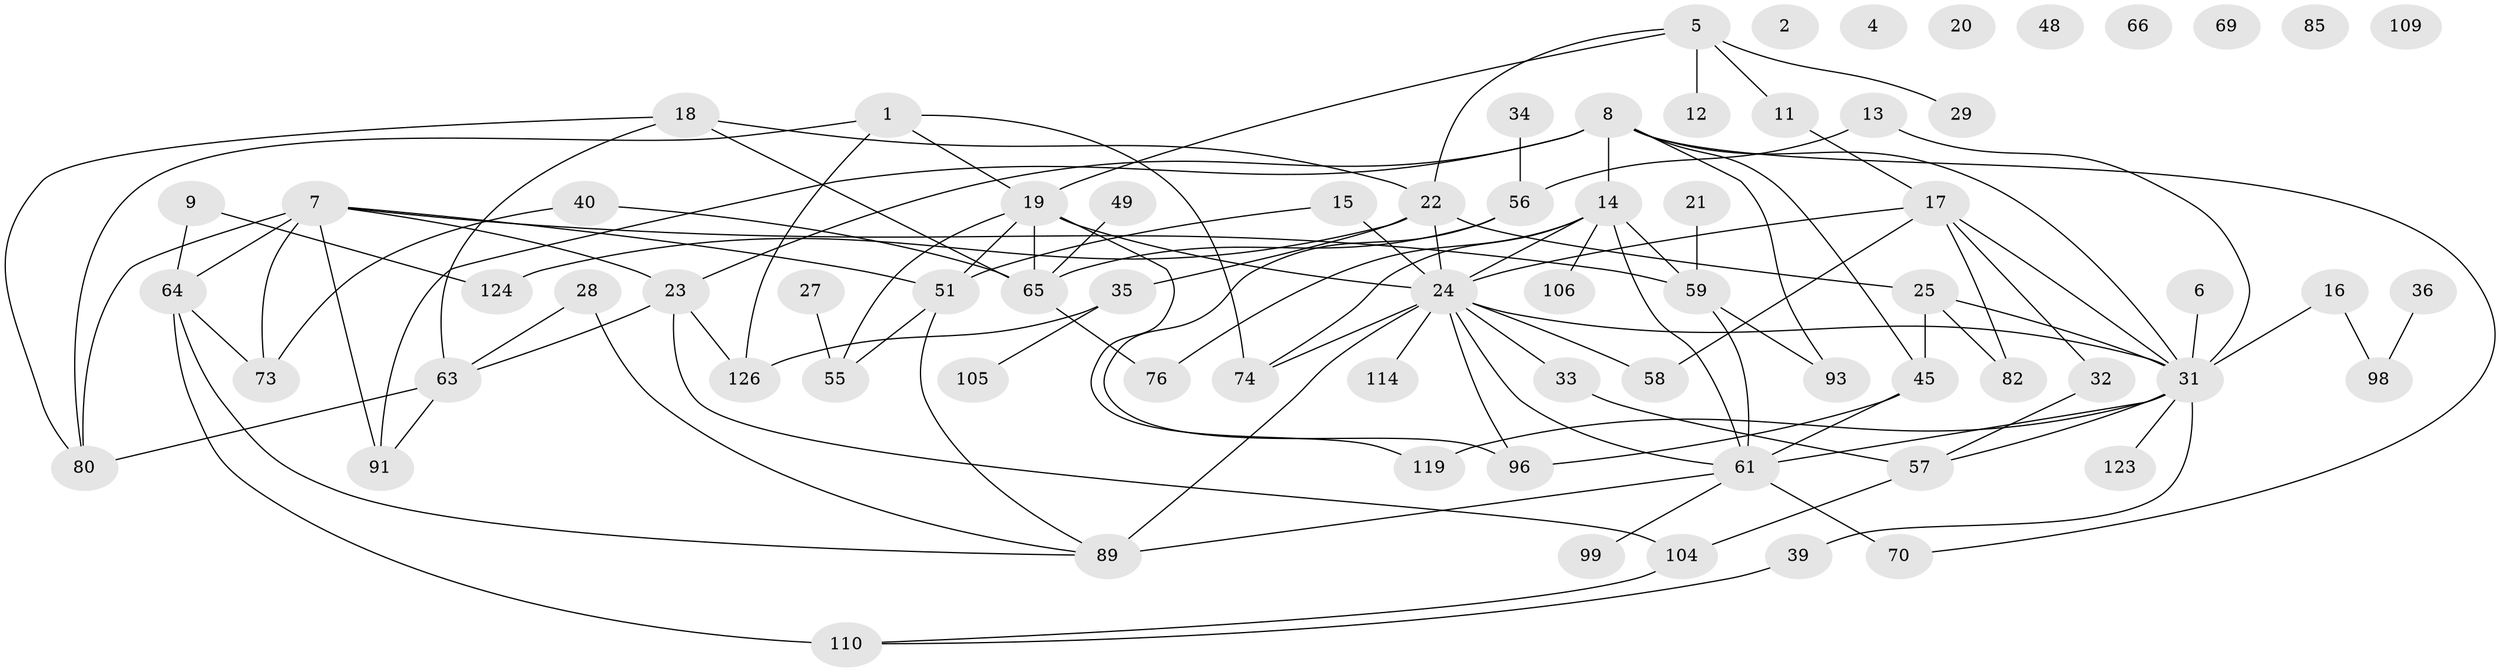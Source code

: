 // original degree distribution, {2: 0.25, 0: 0.04861111111111111, 4: 0.14583333333333334, 1: 0.19444444444444445, 3: 0.25, 6: 0.027777777777777776, 7: 0.013888888888888888, 5: 0.06944444444444445}
// Generated by graph-tools (version 1.1) at 2025/16/03/04/25 18:16:25]
// undirected, 72 vertices, 109 edges
graph export_dot {
graph [start="1"]
  node [color=gray90,style=filled];
  1 [super="+3"];
  2;
  4 [super="+42"];
  5 [super="+116+10"];
  6;
  7 [super="+97+53"];
  8 [super="+71+47+83"];
  9 [super="+68"];
  11 [super="+84"];
  12;
  13 [super="+107+95"];
  14 [super="+79"];
  15;
  16 [super="+67+132"];
  17 [super="+52+38"];
  18 [super="+121"];
  19 [super="+26"];
  20;
  21;
  22 [super="+133+113"];
  23 [super="+108+50"];
  24 [super="+100+30+37+90+129+122+92"];
  25 [super="+143+46"];
  27 [super="+72"];
  28 [super="+81"];
  29;
  31 [super="+141+41+135"];
  32;
  33 [super="+142"];
  34;
  35 [super="+87"];
  36;
  39;
  40;
  45 [super="+136+125"];
  48;
  49;
  51 [super="+60+118"];
  55 [super="+78"];
  56 [super="+102"];
  57;
  58 [super="+62"];
  59 [super="+94"];
  61 [super="+75"];
  63 [super="+103"];
  64 [super="+139"];
  65 [super="+77"];
  66;
  69;
  70 [super="+131"];
  73 [super="+120"];
  74;
  76;
  80 [super="+111"];
  82;
  85;
  89 [super="+117"];
  91;
  93;
  96;
  98;
  99;
  104;
  105;
  106;
  109;
  110;
  114;
  119;
  123;
  124;
  126;
  1 -- 19;
  1 -- 80;
  1 -- 74;
  1 -- 126;
  5 -- 19;
  5 -- 12;
  5 -- 29;
  5 -- 11;
  5 -- 22;
  6 -- 31;
  7 -- 80 [weight=2];
  7 -- 64;
  7 -- 59;
  7 -- 73;
  7 -- 91;
  7 -- 51;
  7 -- 23;
  8 -- 70;
  8 -- 91;
  8 -- 14 [weight=2];
  8 -- 31;
  8 -- 23;
  8 -- 93;
  8 -- 45;
  9 -- 64;
  9 -- 124;
  11 -- 17;
  13 -- 56;
  13 -- 31;
  14 -- 106;
  14 -- 74;
  14 -- 76;
  14 -- 61;
  14 -- 24;
  14 -- 59;
  15 -- 51;
  15 -- 24;
  16 -- 98;
  16 -- 31;
  17 -- 82;
  17 -- 32;
  17 -- 24;
  17 -- 31;
  17 -- 58;
  18 -- 22;
  18 -- 80;
  18 -- 65;
  18 -- 63;
  19 -- 24;
  19 -- 51;
  19 -- 55;
  19 -- 119;
  19 -- 65 [weight=2];
  21 -- 59;
  22 -- 124;
  22 -- 35;
  22 -- 24;
  22 -- 25;
  23 -- 63;
  23 -- 126;
  23 -- 104;
  24 -- 74;
  24 -- 89 [weight=2];
  24 -- 58;
  24 -- 114 [weight=2];
  24 -- 61;
  24 -- 33;
  24 -- 96;
  24 -- 31;
  25 -- 82;
  25 -- 45;
  25 -- 31;
  27 -- 55;
  28 -- 89;
  28 -- 63;
  31 -- 57;
  31 -- 61;
  31 -- 123;
  31 -- 119;
  31 -- 39;
  32 -- 57;
  33 -- 57;
  34 -- 56;
  35 -- 105;
  35 -- 126;
  36 -- 98;
  39 -- 110;
  40 -- 65;
  40 -- 73;
  45 -- 61;
  45 -- 96;
  49 -- 65;
  51 -- 89;
  51 -- 55;
  56 -- 65;
  56 -- 96;
  57 -- 104;
  59 -- 61;
  59 -- 93;
  61 -- 99;
  61 -- 70;
  61 -- 89;
  63 -- 80;
  63 -- 91;
  64 -- 110 [weight=2];
  64 -- 89;
  64 -- 73;
  65 -- 76;
  104 -- 110;
}
